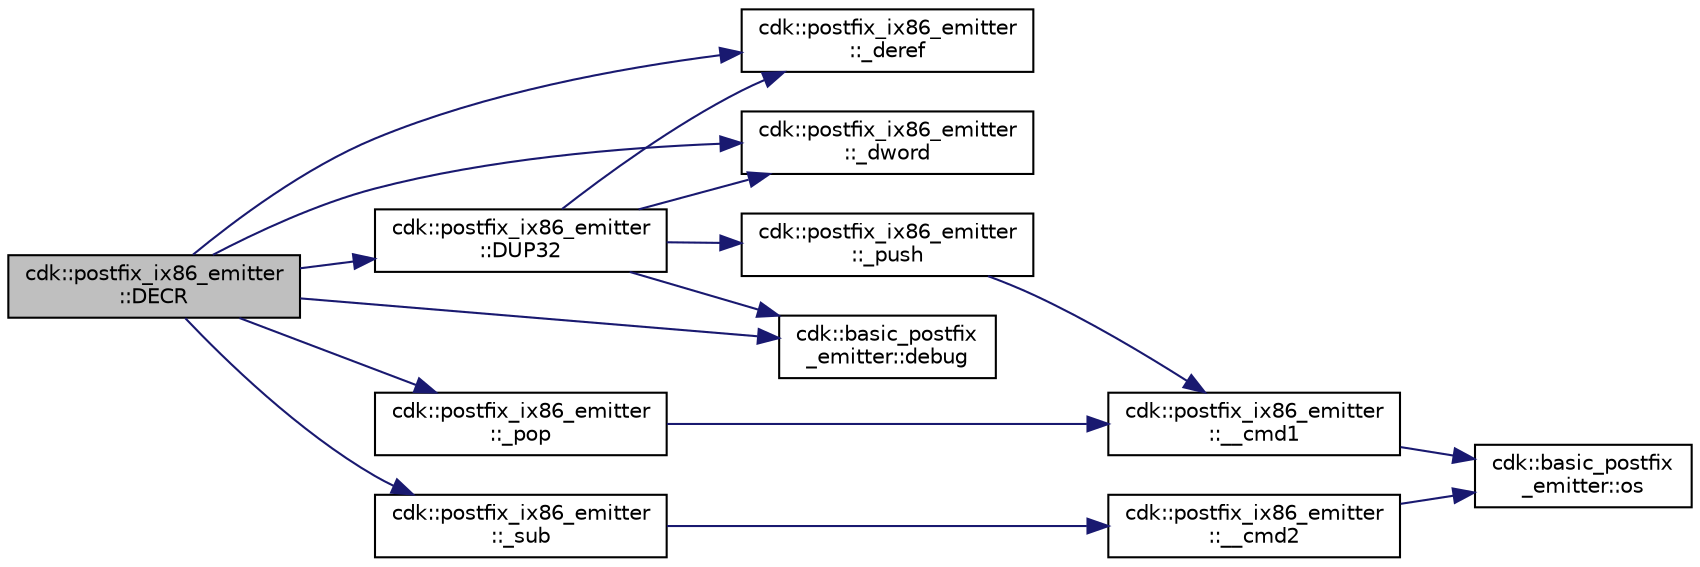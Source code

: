 digraph "cdk::postfix_ix86_emitter::DECR"
{
 // INTERACTIVE_SVG=YES
 // LATEX_PDF_SIZE
  edge [fontname="Helvetica",fontsize="10",labelfontname="Helvetica",labelfontsize="10"];
  node [fontname="Helvetica",fontsize="10",shape=record];
  rankdir="LR";
  Node1 [label="cdk::postfix_ix86_emitter\l::DECR",height=0.2,width=0.4,color="black", fillcolor="grey75", style="filled", fontcolor="black",tooltip=" "];
  Node1 -> Node2 [color="midnightblue",fontsize="10",style="solid"];
  Node2 [label="cdk::postfix_ix86_emitter\l::_deref",height=0.2,width=0.4,color="black", fillcolor="white", style="filled",URL="$classcdk_1_1postfix__ix86__emitter.html#aaeb81421d51394d1d817d9bbf890eca4",tooltip=" "];
  Node1 -> Node3 [color="midnightblue",fontsize="10",style="solid"];
  Node3 [label="cdk::postfix_ix86_emitter\l::_dword",height=0.2,width=0.4,color="black", fillcolor="white", style="filled",URL="$classcdk_1_1postfix__ix86__emitter.html#adfaf9a6a5334ffc96dbcaba545a05131",tooltip=" "];
  Node1 -> Node4 [color="midnightblue",fontsize="10",style="solid"];
  Node4 [label="cdk::postfix_ix86_emitter\l::_pop",height=0.2,width=0.4,color="black", fillcolor="white", style="filled",URL="$classcdk_1_1postfix__ix86__emitter.html#ab519acd16f1a396be00e1699692c8db2",tooltip=" "];
  Node4 -> Node5 [color="midnightblue",fontsize="10",style="solid"];
  Node5 [label="cdk::postfix_ix86_emitter\l::__cmd1",height=0.2,width=0.4,color="black", fillcolor="white", style="filled",URL="$classcdk_1_1postfix__ix86__emitter.html#af74d0fe04f44790b197b39ea81b2701a",tooltip=" "];
  Node5 -> Node6 [color="midnightblue",fontsize="10",style="solid"];
  Node6 [label="cdk::basic_postfix\l_emitter::os",height=0.2,width=0.4,color="black", fillcolor="white", style="filled",URL="$classcdk_1_1basic__postfix__emitter.html#a34b69125c2b35e846461de6328894166",tooltip=" "];
  Node1 -> Node7 [color="midnightblue",fontsize="10",style="solid"];
  Node7 [label="cdk::postfix_ix86_emitter\l::_sub",height=0.2,width=0.4,color="black", fillcolor="white", style="filled",URL="$classcdk_1_1postfix__ix86__emitter.html#abee1e3d7825afc6dc8b0747d2eba40b0",tooltip=" "];
  Node7 -> Node8 [color="midnightblue",fontsize="10",style="solid"];
  Node8 [label="cdk::postfix_ix86_emitter\l::__cmd2",height=0.2,width=0.4,color="black", fillcolor="white", style="filled",URL="$classcdk_1_1postfix__ix86__emitter.html#a7ee08dc5f5cf276f660d61b07fa109ce",tooltip=" "];
  Node8 -> Node6 [color="midnightblue",fontsize="10",style="solid"];
  Node1 -> Node9 [color="midnightblue",fontsize="10",style="solid"];
  Node9 [label="cdk::basic_postfix\l_emitter::debug",height=0.2,width=0.4,color="black", fillcolor="white", style="filled",URL="$classcdk_1_1basic__postfix__emitter.html#ab8a379fd593474bc165f8187d831affd",tooltip=" "];
  Node1 -> Node10 [color="midnightblue",fontsize="10",style="solid"];
  Node10 [label="cdk::postfix_ix86_emitter\l::DUP32",height=0.2,width=0.4,color="black", fillcolor="white", style="filled",URL="$classcdk_1_1postfix__ix86__emitter.html#a97ce73897b7fe10f50d3bed1c8ddef5a",tooltip=" "];
  Node10 -> Node2 [color="midnightblue",fontsize="10",style="solid"];
  Node10 -> Node3 [color="midnightblue",fontsize="10",style="solid"];
  Node10 -> Node11 [color="midnightblue",fontsize="10",style="solid"];
  Node11 [label="cdk::postfix_ix86_emitter\l::_push",height=0.2,width=0.4,color="black", fillcolor="white", style="filled",URL="$classcdk_1_1postfix__ix86__emitter.html#a6d54c8ebd3713361db0357017e860b81",tooltip=" "];
  Node11 -> Node5 [color="midnightblue",fontsize="10",style="solid"];
  Node10 -> Node9 [color="midnightblue",fontsize="10",style="solid"];
}
